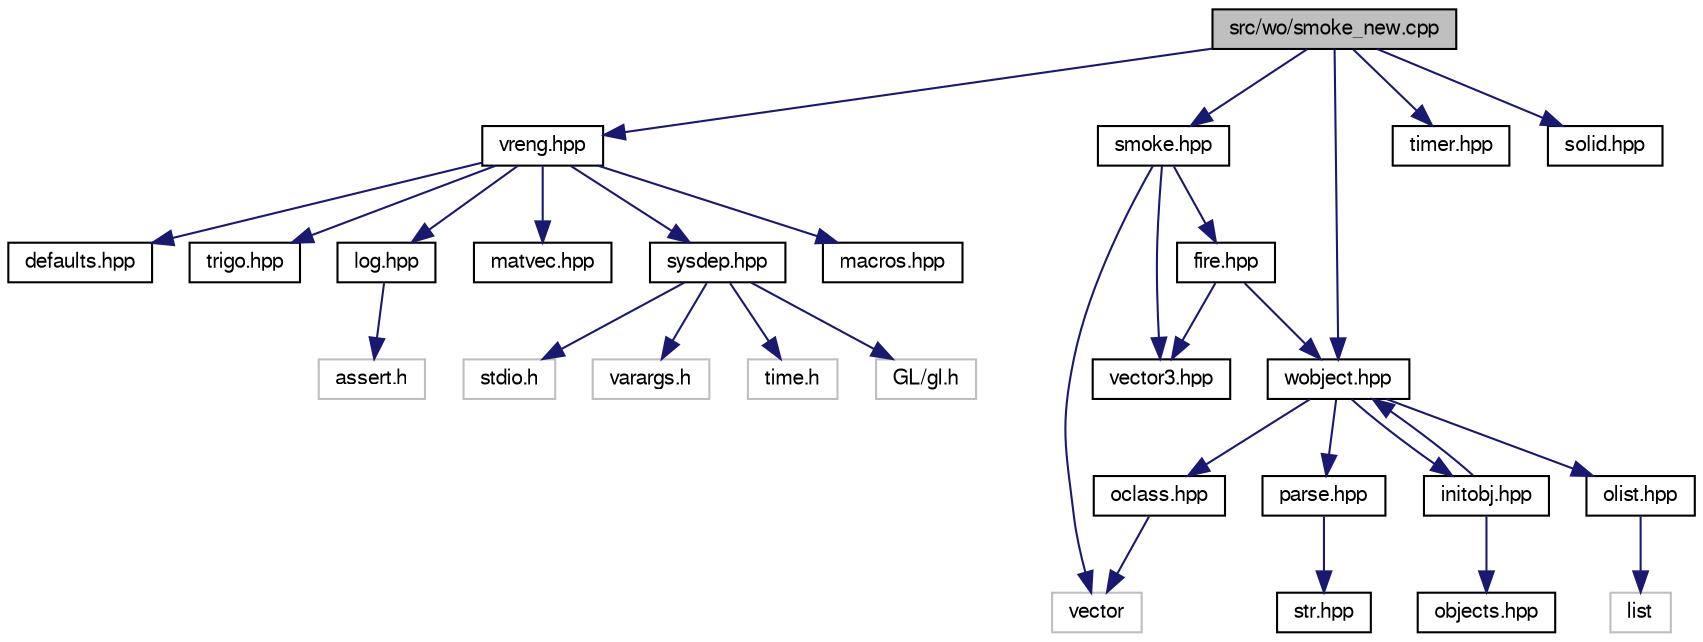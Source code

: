 digraph "src/wo/smoke_new.cpp"
{
 // LATEX_PDF_SIZE
  bgcolor="transparent";
  edge [fontname="FreeSans",fontsize="10",labelfontname="FreeSans",labelfontsize="10"];
  node [fontname="FreeSans",fontsize="10",shape=record];
  Node1 [label="src/wo/smoke_new.cpp",height=0.2,width=0.4,color="black", fillcolor="grey75", style="filled", fontcolor="black",tooltip=" "];
  Node1 -> Node2 [color="midnightblue",fontsize="10",style="solid",fontname="FreeSans"];
  Node2 [label="vreng.hpp",height=0.2,width=0.4,color="black",URL="$a00143.html",tooltip=" "];
  Node2 -> Node3 [color="midnightblue",fontsize="10",style="solid",fontname="FreeSans"];
  Node3 [label="sysdep.hpp",height=0.2,width=0.4,color="black",URL="$a00182.html",tooltip=" "];
  Node3 -> Node4 [color="midnightblue",fontsize="10",style="solid",fontname="FreeSans"];
  Node4 [label="stdio.h",height=0.2,width=0.4,color="grey75",tooltip=" "];
  Node3 -> Node5 [color="midnightblue",fontsize="10",style="solid",fontname="FreeSans"];
  Node5 [label="varargs.h",height=0.2,width=0.4,color="grey75",tooltip=" "];
  Node3 -> Node6 [color="midnightblue",fontsize="10",style="solid",fontname="FreeSans"];
  Node6 [label="time.h",height=0.2,width=0.4,color="grey75",tooltip=" "];
  Node3 -> Node7 [color="midnightblue",fontsize="10",style="solid",fontname="FreeSans"];
  Node7 [label="GL/gl.h",height=0.2,width=0.4,color="grey75",tooltip=" "];
  Node2 -> Node8 [color="midnightblue",fontsize="10",style="solid",fontname="FreeSans"];
  Node8 [label="macros.hpp",height=0.2,width=0.4,color="black",URL="$a00047.html",tooltip=" "];
  Node2 -> Node9 [color="midnightblue",fontsize="10",style="solid",fontname="FreeSans"];
  Node9 [label="defaults.hpp",height=0.2,width=0.4,color="black",URL="$a00014.html",tooltip=" "];
  Node2 -> Node10 [color="midnightblue",fontsize="10",style="solid",fontname="FreeSans"];
  Node10 [label="trigo.hpp",height=0.2,width=0.4,color="black",URL="$a00119.html",tooltip=" "];
  Node2 -> Node11 [color="midnightblue",fontsize="10",style="solid",fontname="FreeSans"];
  Node11 [label="log.hpp",height=0.2,width=0.4,color="black",URL="$a00044.html",tooltip=" "];
  Node11 -> Node12 [color="midnightblue",fontsize="10",style="solid",fontname="FreeSans"];
  Node12 [label="assert.h",height=0.2,width=0.4,color="grey75",tooltip=" "];
  Node2 -> Node13 [color="midnightblue",fontsize="10",style="solid",fontname="FreeSans"];
  Node13 [label="matvec.hpp",height=0.2,width=0.4,color="black",URL="$a00053.html",tooltip=" "];
  Node1 -> Node14 [color="midnightblue",fontsize="10",style="solid",fontname="FreeSans"];
  Node14 [label="smoke.hpp",height=0.2,width=0.4,color="black",URL="$a00686.html",tooltip=" "];
  Node14 -> Node15 [color="midnightblue",fontsize="10",style="solid",fontname="FreeSans"];
  Node15 [label="vector3.hpp",height=0.2,width=0.4,color="black",URL="$a00137.html",tooltip=" "];
  Node14 -> Node16 [color="midnightblue",fontsize="10",style="solid",fontname="FreeSans"];
  Node16 [label="vector",height=0.2,width=0.4,color="grey75",tooltip=" "];
  Node14 -> Node17 [color="midnightblue",fontsize="10",style="solid",fontname="FreeSans"];
  Node17 [label="fire.hpp",height=0.2,width=0.4,color="black",URL="$a00446.html",tooltip=" "];
  Node17 -> Node18 [color="midnightblue",fontsize="10",style="solid",fontname="FreeSans"];
  Node18 [label="wobject.hpp",height=0.2,width=0.4,color="black",URL="$a00866.html",tooltip=" "];
  Node18 -> Node19 [color="midnightblue",fontsize="10",style="solid",fontname="FreeSans"];
  Node19 [label="oclass.hpp",height=0.2,width=0.4,color="black",URL="$a00626.html",tooltip=" "];
  Node19 -> Node16 [color="midnightblue",fontsize="10",style="solid",fontname="FreeSans"];
  Node18 -> Node20 [color="midnightblue",fontsize="10",style="solid",fontname="FreeSans"];
  Node20 [label="olist.hpp",height=0.2,width=0.4,color="black",URL="$a00632.html",tooltip=" "];
  Node20 -> Node21 [color="midnightblue",fontsize="10",style="solid",fontname="FreeSans"];
  Node21 [label="list",height=0.2,width=0.4,color="grey75",tooltip=" "];
  Node18 -> Node22 [color="midnightblue",fontsize="10",style="solid",fontname="FreeSans"];
  Node22 [label="parse.hpp",height=0.2,width=0.4,color="black",URL="$a00638.html",tooltip=" "];
  Node22 -> Node23 [color="midnightblue",fontsize="10",style="solid",fontname="FreeSans"];
  Node23 [label="str.hpp",height=0.2,width=0.4,color="black",URL="$a00179.html",tooltip=" "];
  Node18 -> Node24 [color="midnightblue",fontsize="10",style="solid",fontname="FreeSans"];
  Node24 [label="initobj.hpp",height=0.2,width=0.4,color="black",URL="$a00554.html",tooltip=" "];
  Node24 -> Node25 [color="midnightblue",fontsize="10",style="solid",fontname="FreeSans"];
  Node25 [label="objects.hpp",height=0.2,width=0.4,color="black",URL="$a00620.html",tooltip=" "];
  Node24 -> Node18 [color="midnightblue",fontsize="10",style="solid",fontname="FreeSans"];
  Node17 -> Node15 [color="midnightblue",fontsize="10",style="solid",fontname="FreeSans"];
  Node1 -> Node26 [color="midnightblue",fontsize="10",style="solid",fontname="FreeSans"];
  Node26 [label="timer.hpp",height=0.2,width=0.4,color="black",URL="$a00113.html",tooltip=" "];
  Node1 -> Node18 [color="midnightblue",fontsize="10",style="solid",fontname="FreeSans"];
  Node1 -> Node27 [color="midnightblue",fontsize="10",style="solid",fontname="FreeSans"];
  Node27 [label="solid.hpp",height=0.2,width=0.4,color="black",URL="$a00998.html",tooltip=" "];
}
